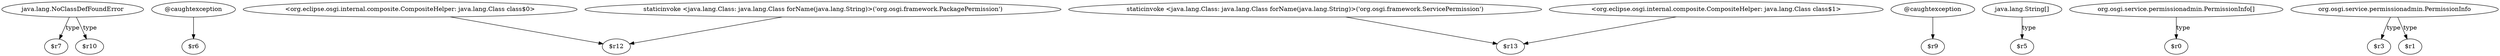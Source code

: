 digraph g {
0[label="java.lang.NoClassDefFoundError"]
1[label="$r7"]
0->1[label="type"]
2[label="@caughtexception"]
3[label="$r6"]
2->3[label=""]
4[label="<org.eclipse.osgi.internal.composite.CompositeHelper: java.lang.Class class$0>"]
5[label="$r12"]
4->5[label=""]
6[label="staticinvoke <java.lang.Class: java.lang.Class forName(java.lang.String)>('org.osgi.framework.ServicePermission')"]
7[label="$r13"]
6->7[label=""]
8[label="@caughtexception"]
9[label="$r9"]
8->9[label=""]
10[label="<org.eclipse.osgi.internal.composite.CompositeHelper: java.lang.Class class$1>"]
10->7[label=""]
11[label="java.lang.String[]"]
12[label="$r5"]
11->12[label="type"]
13[label="org.osgi.service.permissionadmin.PermissionInfo[]"]
14[label="$r0"]
13->14[label="type"]
15[label="staticinvoke <java.lang.Class: java.lang.Class forName(java.lang.String)>('org.osgi.framework.PackagePermission')"]
15->5[label=""]
16[label="org.osgi.service.permissionadmin.PermissionInfo"]
17[label="$r3"]
16->17[label="type"]
18[label="$r1"]
16->18[label="type"]
19[label="$r10"]
0->19[label="type"]
}